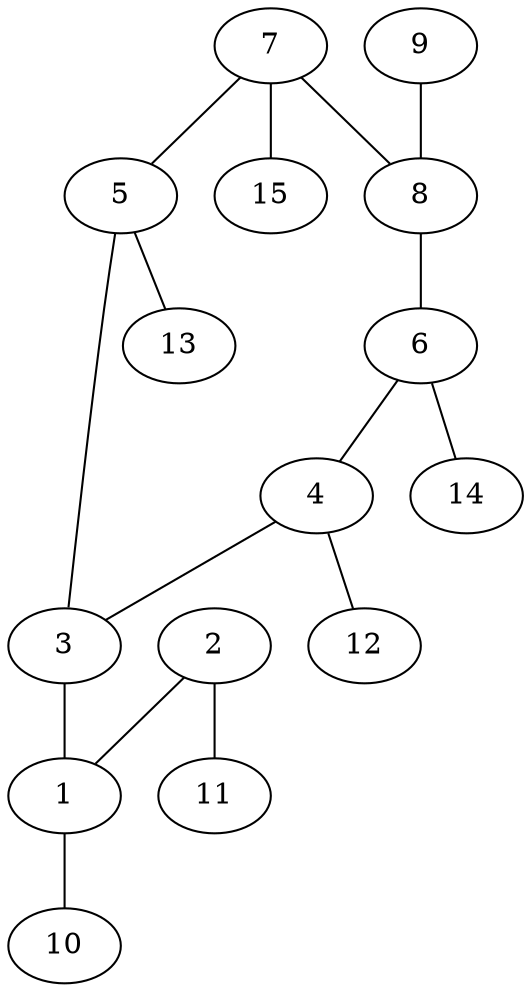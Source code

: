 graph molecule_1716 {
	1	 [chem=N];
	10	 [chem=H];
	1 -- 10	 [valence=1];
	2	 [chem=O];
	2 -- 1	 [valence=1];
	11	 [chem=H];
	2 -- 11	 [valence=1];
	3	 [chem=C];
	3 -- 1	 [valence=1];
	4	 [chem=C];
	4 -- 3	 [valence=2];
	12	 [chem=H];
	4 -- 12	 [valence=1];
	5	 [chem=C];
	5 -- 3	 [valence=1];
	13	 [chem=H];
	5 -- 13	 [valence=1];
	6	 [chem=C];
	6 -- 4	 [valence=1];
	14	 [chem=H];
	6 -- 14	 [valence=1];
	7	 [chem=C];
	7 -- 5	 [valence=2];
	8	 [chem=C];
	7 -- 8	 [valence=1];
	15	 [chem=H];
	7 -- 15	 [valence=1];
	8 -- 6	 [valence=2];
	9	 [chem=Cl];
	9 -- 8	 [valence=1];
}
